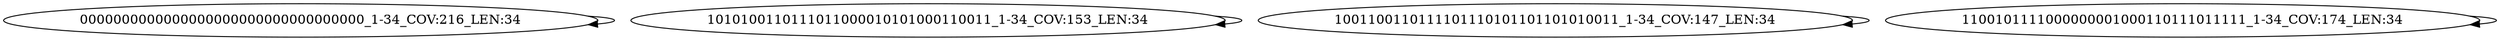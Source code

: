 digraph G {
    "0000000000000000000000000000000000_1-34_COV:216_LEN:34" -> "0000000000000000000000000000000000_1-34_COV:216_LEN:34";
    "1010100110111011000010101000110011_1-34_COV:153_LEN:34" -> "1010100110111011000010101000110011_1-34_COV:153_LEN:34";
    "1001100110111101110101101101010011_1-34_COV:147_LEN:34" -> "1001100110111101110101101101010011_1-34_COV:147_LEN:34";
    "1100101111000000001000110111011111_1-34_COV:174_LEN:34" -> "1100101111000000001000110111011111_1-34_COV:174_LEN:34";
}
